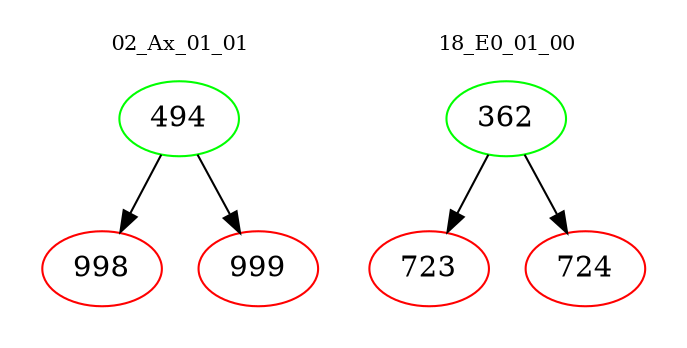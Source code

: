 digraph{
subgraph cluster_0 {
color = white
label = "02_Ax_01_01";
fontsize=10;
T0_494 [label="494", color="green"]
T0_494 -> T0_998 [color="black"]
T0_998 [label="998", color="red"]
T0_494 -> T0_999 [color="black"]
T0_999 [label="999", color="red"]
}
subgraph cluster_1 {
color = white
label = "18_E0_01_00";
fontsize=10;
T1_362 [label="362", color="green"]
T1_362 -> T1_723 [color="black"]
T1_723 [label="723", color="red"]
T1_362 -> T1_724 [color="black"]
T1_724 [label="724", color="red"]
}
}

